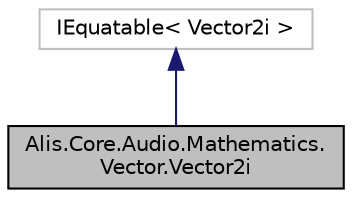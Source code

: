 digraph "Alis.Core.Audio.Mathematics.Vector.Vector2i"
{
 // LATEX_PDF_SIZE
  edge [fontname="Helvetica",fontsize="10",labelfontname="Helvetica",labelfontsize="10"];
  node [fontname="Helvetica",fontsize="10",shape=record];
  Node1 [label="Alis.Core.Audio.Mathematics.\lVector.Vector2i",height=0.2,width=0.4,color="black", fillcolor="grey75", style="filled", fontcolor="black",tooltip="Represents a 2D vector using two 32-bit integer numbers."];
  Node2 -> Node1 [dir="back",color="midnightblue",fontsize="10",style="solid",fontname="Helvetica"];
  Node2 [label="IEquatable\< Vector2i \>",height=0.2,width=0.4,color="grey75", fillcolor="white", style="filled",tooltip=" "];
}
